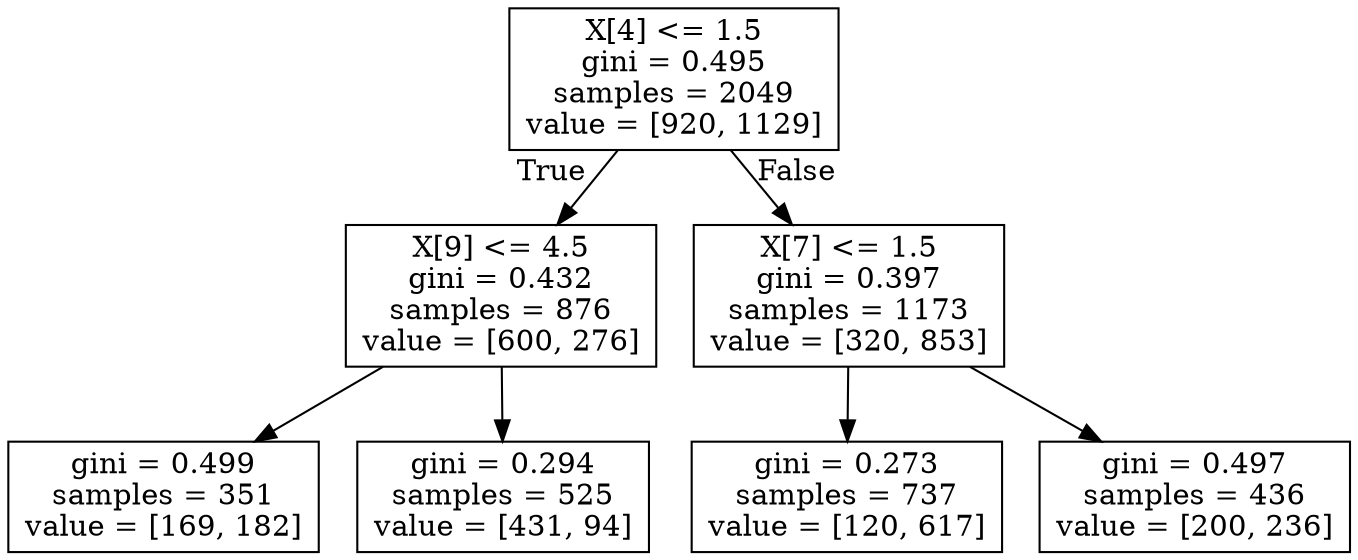 digraph Tree {
node [shape=box] ;
0 [label="X[4] <= 1.5\ngini = 0.495\nsamples = 2049\nvalue = [920, 1129]"] ;
1 [label="X[9] <= 4.5\ngini = 0.432\nsamples = 876\nvalue = [600, 276]"] ;
0 -> 1 [labeldistance=2.5, labelangle=45, headlabel="True"] ;
3 [label="gini = 0.499\nsamples = 351\nvalue = [169, 182]"] ;
1 -> 3 ;
4 [label="gini = 0.294\nsamples = 525\nvalue = [431, 94]"] ;
1 -> 4 ;
2 [label="X[7] <= 1.5\ngini = 0.397\nsamples = 1173\nvalue = [320, 853]"] ;
0 -> 2 [labeldistance=2.5, labelangle=-45, headlabel="False"] ;
5 [label="gini = 0.273\nsamples = 737\nvalue = [120, 617]"] ;
2 -> 5 ;
6 [label="gini = 0.497\nsamples = 436\nvalue = [200, 236]"] ;
2 -> 6 ;
}
